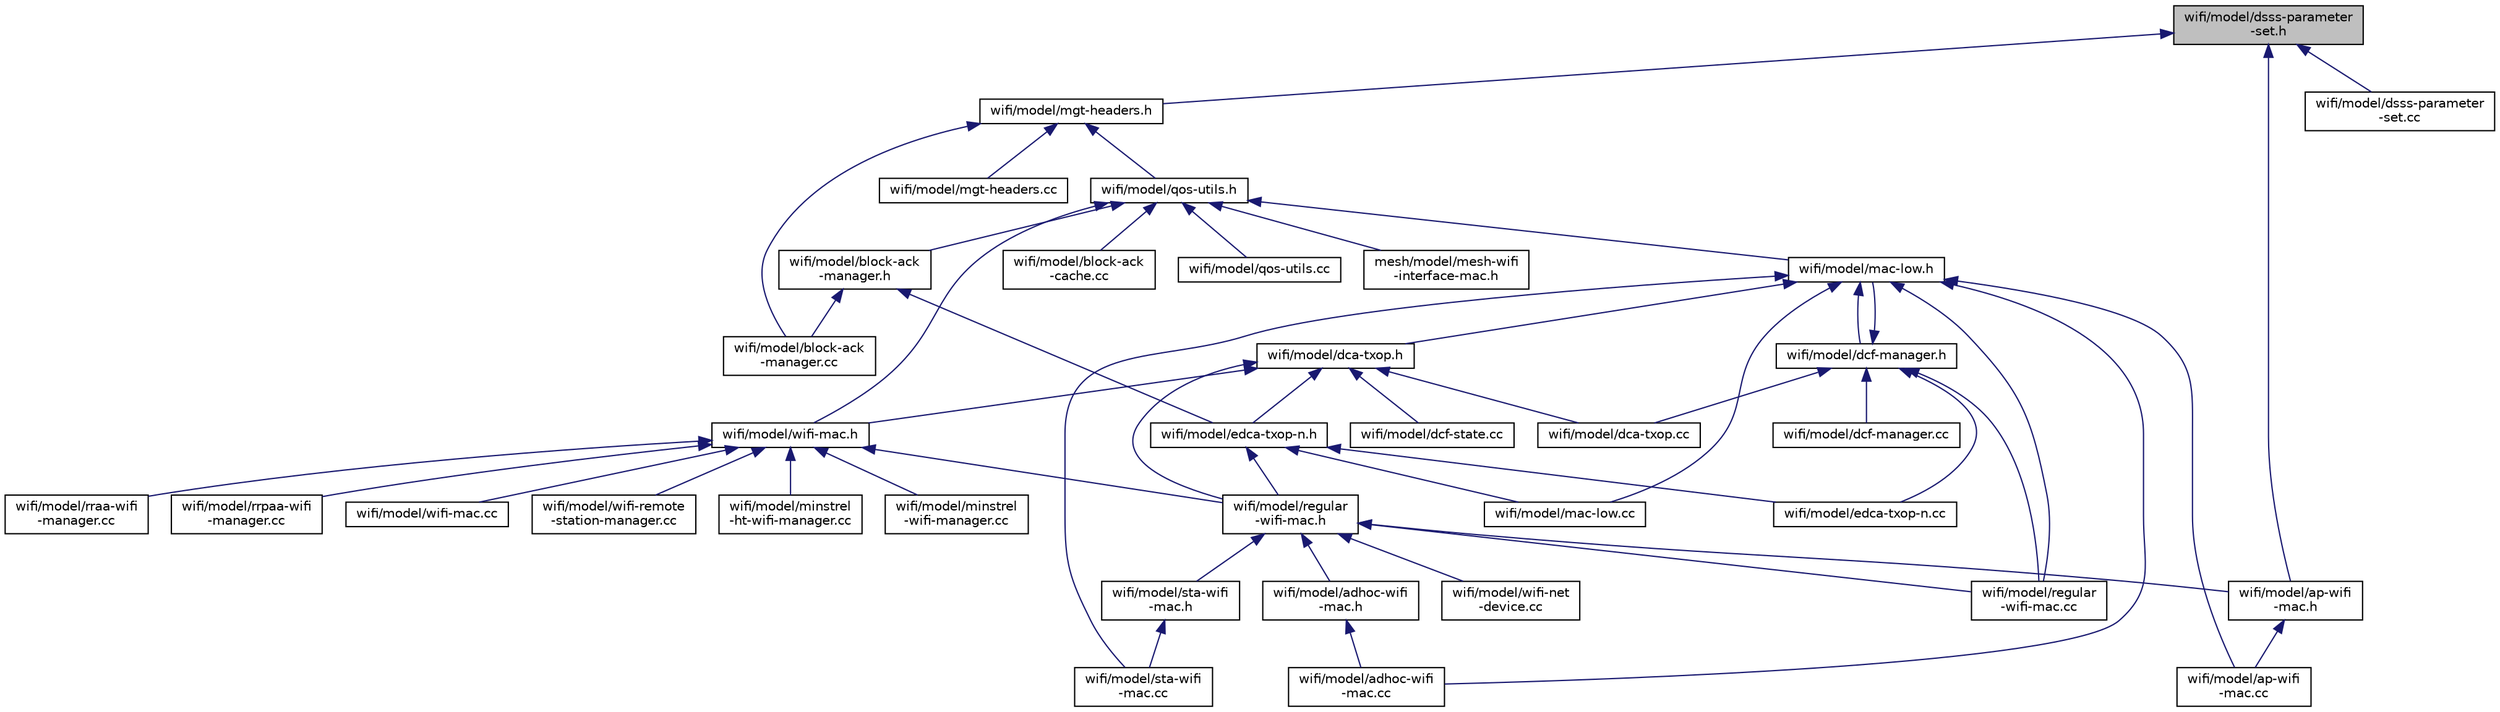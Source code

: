 digraph "wifi/model/dsss-parameter-set.h"
{
  edge [fontname="Helvetica",fontsize="10",labelfontname="Helvetica",labelfontsize="10"];
  node [fontname="Helvetica",fontsize="10",shape=record];
  Node1 [label="wifi/model/dsss-parameter\l-set.h",height=0.2,width=0.4,color="black", fillcolor="grey75", style="filled", fontcolor="black"];
  Node1 -> Node2 [dir="back",color="midnightblue",fontsize="10",style="solid"];
  Node2 [label="wifi/model/mgt-headers.h",height=0.2,width=0.4,color="black", fillcolor="white", style="filled",URL="$d9/d91/mgt-headers_8h.html"];
  Node2 -> Node3 [dir="back",color="midnightblue",fontsize="10",style="solid"];
  Node3 [label="wifi/model/qos-utils.h",height=0.2,width=0.4,color="black", fillcolor="white", style="filled",URL="$da/df2/qos-utils_8h.html"];
  Node3 -> Node4 [dir="back",color="midnightblue",fontsize="10",style="solid"];
  Node4 [label="mesh/model/mesh-wifi\l-interface-mac.h",height=0.2,width=0.4,color="black", fillcolor="white", style="filled",URL="$d3/dab/mesh-wifi-interface-mac_8h.html"];
  Node3 -> Node5 [dir="back",color="midnightblue",fontsize="10",style="solid"];
  Node5 [label="wifi/model/mac-low.h",height=0.2,width=0.4,color="black", fillcolor="white", style="filled",URL="$db/d17/mac-low_8h.html"];
  Node5 -> Node6 [dir="back",color="midnightblue",fontsize="10",style="solid"];
  Node6 [label="wifi/model/dca-txop.h",height=0.2,width=0.4,color="black", fillcolor="white", style="filled",URL="$d3/d11/dca-txop_8h.html"];
  Node6 -> Node7 [dir="back",color="midnightblue",fontsize="10",style="solid"];
  Node7 [label="wifi/model/wifi-mac.h",height=0.2,width=0.4,color="black", fillcolor="white", style="filled",URL="$df/db0/wifi-mac_8h.html"];
  Node7 -> Node8 [dir="back",color="midnightblue",fontsize="10",style="solid"];
  Node8 [label="wifi/model/regular\l-wifi-mac.h",height=0.2,width=0.4,color="black", fillcolor="white", style="filled",URL="$db/df5/regular-wifi-mac_8h.html"];
  Node8 -> Node9 [dir="back",color="midnightblue",fontsize="10",style="solid"];
  Node9 [label="wifi/model/adhoc-wifi\l-mac.h",height=0.2,width=0.4,color="black", fillcolor="white", style="filled",URL="$d9/daa/adhoc-wifi-mac_8h.html"];
  Node9 -> Node10 [dir="back",color="midnightblue",fontsize="10",style="solid"];
  Node10 [label="wifi/model/adhoc-wifi\l-mac.cc",height=0.2,width=0.4,color="black", fillcolor="white", style="filled",URL="$d5/d56/adhoc-wifi-mac_8cc.html"];
  Node8 -> Node11 [dir="back",color="midnightblue",fontsize="10",style="solid"];
  Node11 [label="wifi/model/ap-wifi\l-mac.h",height=0.2,width=0.4,color="black", fillcolor="white", style="filled",URL="$da/d51/ap-wifi-mac_8h.html"];
  Node11 -> Node12 [dir="back",color="midnightblue",fontsize="10",style="solid"];
  Node12 [label="wifi/model/ap-wifi\l-mac.cc",height=0.2,width=0.4,color="black", fillcolor="white", style="filled",URL="$da/d2b/ap-wifi-mac_8cc.html"];
  Node8 -> Node13 [dir="back",color="midnightblue",fontsize="10",style="solid"];
  Node13 [label="wifi/model/regular\l-wifi-mac.cc",height=0.2,width=0.4,color="black", fillcolor="white", style="filled",URL="$d7/d72/regular-wifi-mac_8cc.html"];
  Node8 -> Node14 [dir="back",color="midnightblue",fontsize="10",style="solid"];
  Node14 [label="wifi/model/sta-wifi\l-mac.h",height=0.2,width=0.4,color="black", fillcolor="white", style="filled",URL="$d0/d96/sta-wifi-mac_8h.html"];
  Node14 -> Node15 [dir="back",color="midnightblue",fontsize="10",style="solid"];
  Node15 [label="wifi/model/sta-wifi\l-mac.cc",height=0.2,width=0.4,color="black", fillcolor="white", style="filled",URL="$dd/d2f/sta-wifi-mac_8cc.html"];
  Node8 -> Node16 [dir="back",color="midnightblue",fontsize="10",style="solid"];
  Node16 [label="wifi/model/wifi-net\l-device.cc",height=0.2,width=0.4,color="black", fillcolor="white", style="filled",URL="$df/dcd/wifi-net-device_8cc.html"];
  Node7 -> Node17 [dir="back",color="midnightblue",fontsize="10",style="solid"];
  Node17 [label="wifi/model/minstrel\l-ht-wifi-manager.cc",height=0.2,width=0.4,color="black", fillcolor="white", style="filled",URL="$d2/da0/minstrel-ht-wifi-manager_8cc.html"];
  Node7 -> Node18 [dir="back",color="midnightblue",fontsize="10",style="solid"];
  Node18 [label="wifi/model/minstrel\l-wifi-manager.cc",height=0.2,width=0.4,color="black", fillcolor="white", style="filled",URL="$d1/d3d/minstrel-wifi-manager_8cc.html"];
  Node7 -> Node19 [dir="back",color="midnightblue",fontsize="10",style="solid"];
  Node19 [label="wifi/model/rraa-wifi\l-manager.cc",height=0.2,width=0.4,color="black", fillcolor="white", style="filled",URL="$d0/d7f/rraa-wifi-manager_8cc.html"];
  Node7 -> Node20 [dir="back",color="midnightblue",fontsize="10",style="solid"];
  Node20 [label="wifi/model/rrpaa-wifi\l-manager.cc",height=0.2,width=0.4,color="black", fillcolor="white", style="filled",URL="$d3/d23/rrpaa-wifi-manager_8cc.html"];
  Node7 -> Node21 [dir="back",color="midnightblue",fontsize="10",style="solid"];
  Node21 [label="wifi/model/wifi-mac.cc",height=0.2,width=0.4,color="black", fillcolor="white", style="filled",URL="$d7/d78/wifi-mac_8cc.html"];
  Node7 -> Node22 [dir="back",color="midnightblue",fontsize="10",style="solid"];
  Node22 [label="wifi/model/wifi-remote\l-station-manager.cc",height=0.2,width=0.4,color="black", fillcolor="white", style="filled",URL="$d4/d48/wifi-remote-station-manager_8cc.html"];
  Node6 -> Node8 [dir="back",color="midnightblue",fontsize="10",style="solid"];
  Node6 -> Node23 [dir="back",color="midnightblue",fontsize="10",style="solid"];
  Node23 [label="wifi/model/edca-txop-n.h",height=0.2,width=0.4,color="black", fillcolor="white", style="filled",URL="$d2/d00/edca-txop-n_8h.html"];
  Node23 -> Node8 [dir="back",color="midnightblue",fontsize="10",style="solid"];
  Node23 -> Node24 [dir="back",color="midnightblue",fontsize="10",style="solid"];
  Node24 [label="wifi/model/edca-txop-n.cc",height=0.2,width=0.4,color="black", fillcolor="white", style="filled",URL="$d4/d78/edca-txop-n_8cc.html"];
  Node23 -> Node25 [dir="back",color="midnightblue",fontsize="10",style="solid"];
  Node25 [label="wifi/model/mac-low.cc",height=0.2,width=0.4,color="black", fillcolor="white", style="filled",URL="$da/d35/mac-low_8cc.html"];
  Node6 -> Node26 [dir="back",color="midnightblue",fontsize="10",style="solid"];
  Node26 [label="wifi/model/dca-txop.cc",height=0.2,width=0.4,color="black", fillcolor="white", style="filled",URL="$d5/d9e/dca-txop_8cc.html"];
  Node6 -> Node27 [dir="back",color="midnightblue",fontsize="10",style="solid"];
  Node27 [label="wifi/model/dcf-state.cc",height=0.2,width=0.4,color="black", fillcolor="white", style="filled",URL="$de/d5d/dcf-state_8cc.html"];
  Node5 -> Node28 [dir="back",color="midnightblue",fontsize="10",style="solid"];
  Node28 [label="wifi/model/dcf-manager.h",height=0.2,width=0.4,color="black", fillcolor="white", style="filled",URL="$d5/d53/dcf-manager_8h.html"];
  Node28 -> Node5 [dir="back",color="midnightblue",fontsize="10",style="solid"];
  Node28 -> Node26 [dir="back",color="midnightblue",fontsize="10",style="solid"];
  Node28 -> Node29 [dir="back",color="midnightblue",fontsize="10",style="solid"];
  Node29 [label="wifi/model/dcf-manager.cc",height=0.2,width=0.4,color="black", fillcolor="white", style="filled",URL="$d7/d8c/dcf-manager_8cc.html"];
  Node28 -> Node24 [dir="back",color="midnightblue",fontsize="10",style="solid"];
  Node28 -> Node13 [dir="back",color="midnightblue",fontsize="10",style="solid"];
  Node5 -> Node10 [dir="back",color="midnightblue",fontsize="10",style="solid"];
  Node5 -> Node12 [dir="back",color="midnightblue",fontsize="10",style="solid"];
  Node5 -> Node25 [dir="back",color="midnightblue",fontsize="10",style="solid"];
  Node5 -> Node13 [dir="back",color="midnightblue",fontsize="10",style="solid"];
  Node5 -> Node15 [dir="back",color="midnightblue",fontsize="10",style="solid"];
  Node3 -> Node7 [dir="back",color="midnightblue",fontsize="10",style="solid"];
  Node3 -> Node30 [dir="back",color="midnightblue",fontsize="10",style="solid"];
  Node30 [label="wifi/model/block-ack\l-manager.h",height=0.2,width=0.4,color="black", fillcolor="white", style="filled",URL="$d6/dd5/block-ack-manager_8h.html"];
  Node30 -> Node23 [dir="back",color="midnightblue",fontsize="10",style="solid"];
  Node30 -> Node31 [dir="back",color="midnightblue",fontsize="10",style="solid"];
  Node31 [label="wifi/model/block-ack\l-manager.cc",height=0.2,width=0.4,color="black", fillcolor="white", style="filled",URL="$df/d3a/block-ack-manager_8cc.html"];
  Node3 -> Node32 [dir="back",color="midnightblue",fontsize="10",style="solid"];
  Node32 [label="wifi/model/block-ack\l-cache.cc",height=0.2,width=0.4,color="black", fillcolor="white", style="filled",URL="$da/d12/block-ack-cache_8cc.html"];
  Node3 -> Node33 [dir="back",color="midnightblue",fontsize="10",style="solid"];
  Node33 [label="wifi/model/qos-utils.cc",height=0.2,width=0.4,color="black", fillcolor="white", style="filled",URL="$d9/d81/qos-utils_8cc.html"];
  Node2 -> Node31 [dir="back",color="midnightblue",fontsize="10",style="solid"];
  Node2 -> Node34 [dir="back",color="midnightblue",fontsize="10",style="solid"];
  Node34 [label="wifi/model/mgt-headers.cc",height=0.2,width=0.4,color="black", fillcolor="white", style="filled",URL="$d5/d4f/mgt-headers_8cc.html"];
  Node1 -> Node11 [dir="back",color="midnightblue",fontsize="10",style="solid"];
  Node1 -> Node35 [dir="back",color="midnightblue",fontsize="10",style="solid"];
  Node35 [label="wifi/model/dsss-parameter\l-set.cc",height=0.2,width=0.4,color="black", fillcolor="white", style="filled",URL="$d5/dac/dsss-parameter-set_8cc.html"];
}
